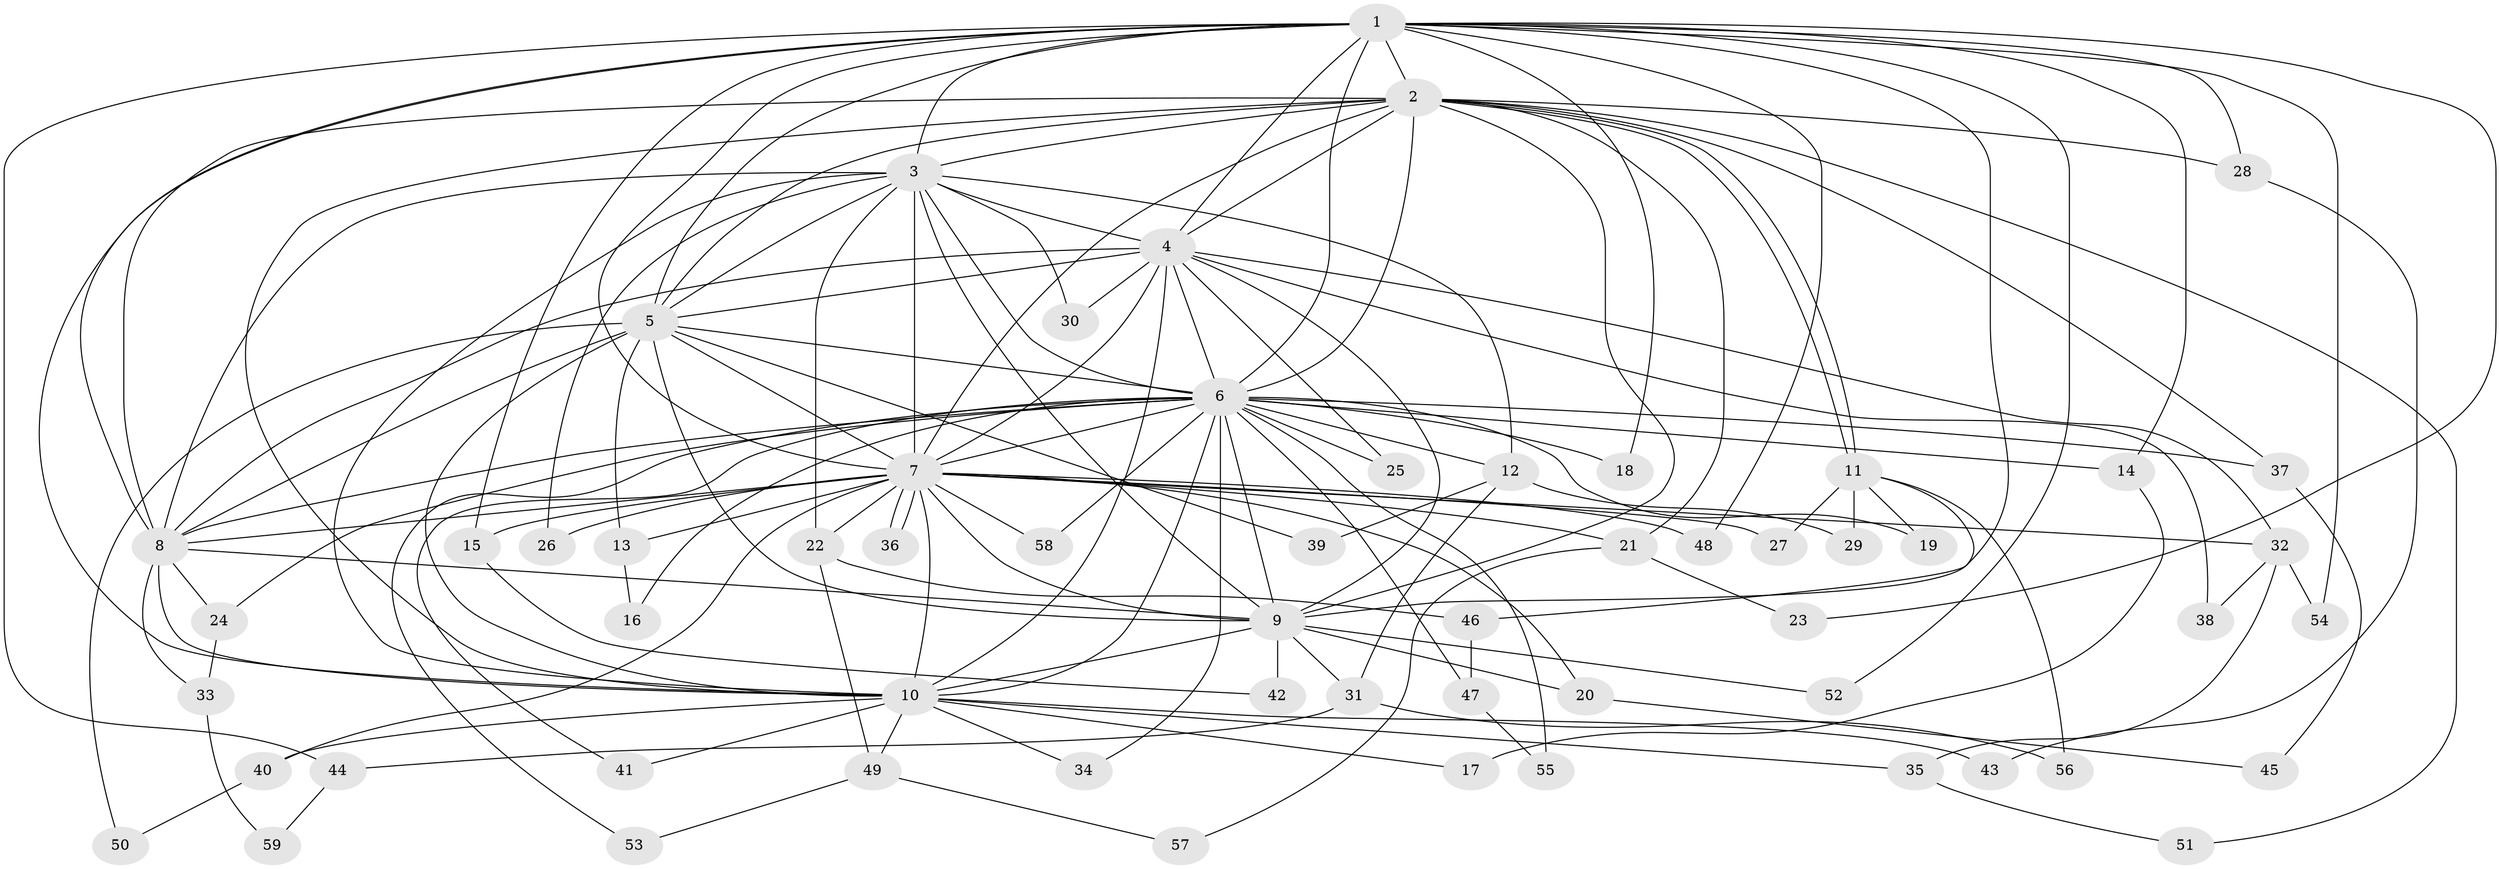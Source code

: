 // coarse degree distribution, {8: 0.034482758620689655, 6: 0.034482758620689655, 15: 0.034482758620689655, 2: 0.3793103448275862, 3: 0.20689655172413793, 1: 0.2413793103448276, 9: 0.034482758620689655, 21: 0.034482758620689655}
// Generated by graph-tools (version 1.1) at 2025/47/03/04/25 21:47:11]
// undirected, 59 vertices, 143 edges
graph export_dot {
graph [start="1"]
  node [color=gray90,style=filled];
  1;
  2;
  3;
  4;
  5;
  6;
  7;
  8;
  9;
  10;
  11;
  12;
  13;
  14;
  15;
  16;
  17;
  18;
  19;
  20;
  21;
  22;
  23;
  24;
  25;
  26;
  27;
  28;
  29;
  30;
  31;
  32;
  33;
  34;
  35;
  36;
  37;
  38;
  39;
  40;
  41;
  42;
  43;
  44;
  45;
  46;
  47;
  48;
  49;
  50;
  51;
  52;
  53;
  54;
  55;
  56;
  57;
  58;
  59;
  1 -- 2;
  1 -- 3;
  1 -- 4;
  1 -- 5;
  1 -- 6;
  1 -- 7;
  1 -- 8;
  1 -- 9;
  1 -- 10;
  1 -- 14;
  1 -- 15;
  1 -- 18;
  1 -- 23;
  1 -- 28;
  1 -- 44;
  1 -- 48;
  1 -- 52;
  1 -- 54;
  2 -- 3;
  2 -- 4;
  2 -- 5;
  2 -- 6;
  2 -- 7;
  2 -- 8;
  2 -- 9;
  2 -- 10;
  2 -- 11;
  2 -- 11;
  2 -- 21;
  2 -- 28;
  2 -- 37;
  2 -- 51;
  3 -- 4;
  3 -- 5;
  3 -- 6;
  3 -- 7;
  3 -- 8;
  3 -- 9;
  3 -- 10;
  3 -- 12;
  3 -- 22;
  3 -- 26;
  3 -- 30;
  4 -- 5;
  4 -- 6;
  4 -- 7;
  4 -- 8;
  4 -- 9;
  4 -- 10;
  4 -- 25;
  4 -- 30;
  4 -- 32;
  4 -- 38;
  5 -- 6;
  5 -- 7;
  5 -- 8;
  5 -- 9;
  5 -- 10;
  5 -- 13;
  5 -- 39;
  5 -- 50;
  6 -- 7;
  6 -- 8;
  6 -- 9;
  6 -- 10;
  6 -- 12;
  6 -- 14;
  6 -- 16;
  6 -- 18;
  6 -- 19;
  6 -- 24;
  6 -- 25;
  6 -- 34;
  6 -- 37;
  6 -- 41;
  6 -- 47;
  6 -- 53;
  6 -- 55;
  6 -- 58;
  7 -- 8;
  7 -- 9;
  7 -- 10;
  7 -- 13;
  7 -- 15;
  7 -- 20;
  7 -- 21;
  7 -- 22;
  7 -- 26;
  7 -- 27;
  7 -- 32;
  7 -- 36;
  7 -- 36;
  7 -- 40;
  7 -- 48;
  7 -- 58;
  8 -- 9;
  8 -- 10;
  8 -- 24;
  8 -- 33;
  9 -- 10;
  9 -- 20;
  9 -- 31;
  9 -- 42;
  9 -- 52;
  10 -- 17;
  10 -- 34;
  10 -- 35;
  10 -- 40;
  10 -- 41;
  10 -- 43;
  10 -- 49;
  11 -- 19;
  11 -- 27;
  11 -- 29;
  11 -- 46;
  11 -- 56;
  12 -- 29;
  12 -- 31;
  12 -- 39;
  13 -- 16;
  14 -- 17;
  15 -- 42;
  20 -- 45;
  21 -- 23;
  21 -- 57;
  22 -- 46;
  22 -- 49;
  24 -- 33;
  28 -- 43;
  31 -- 44;
  31 -- 56;
  32 -- 35;
  32 -- 38;
  32 -- 54;
  33 -- 59;
  35 -- 51;
  37 -- 45;
  40 -- 50;
  44 -- 59;
  46 -- 47;
  47 -- 55;
  49 -- 53;
  49 -- 57;
}
